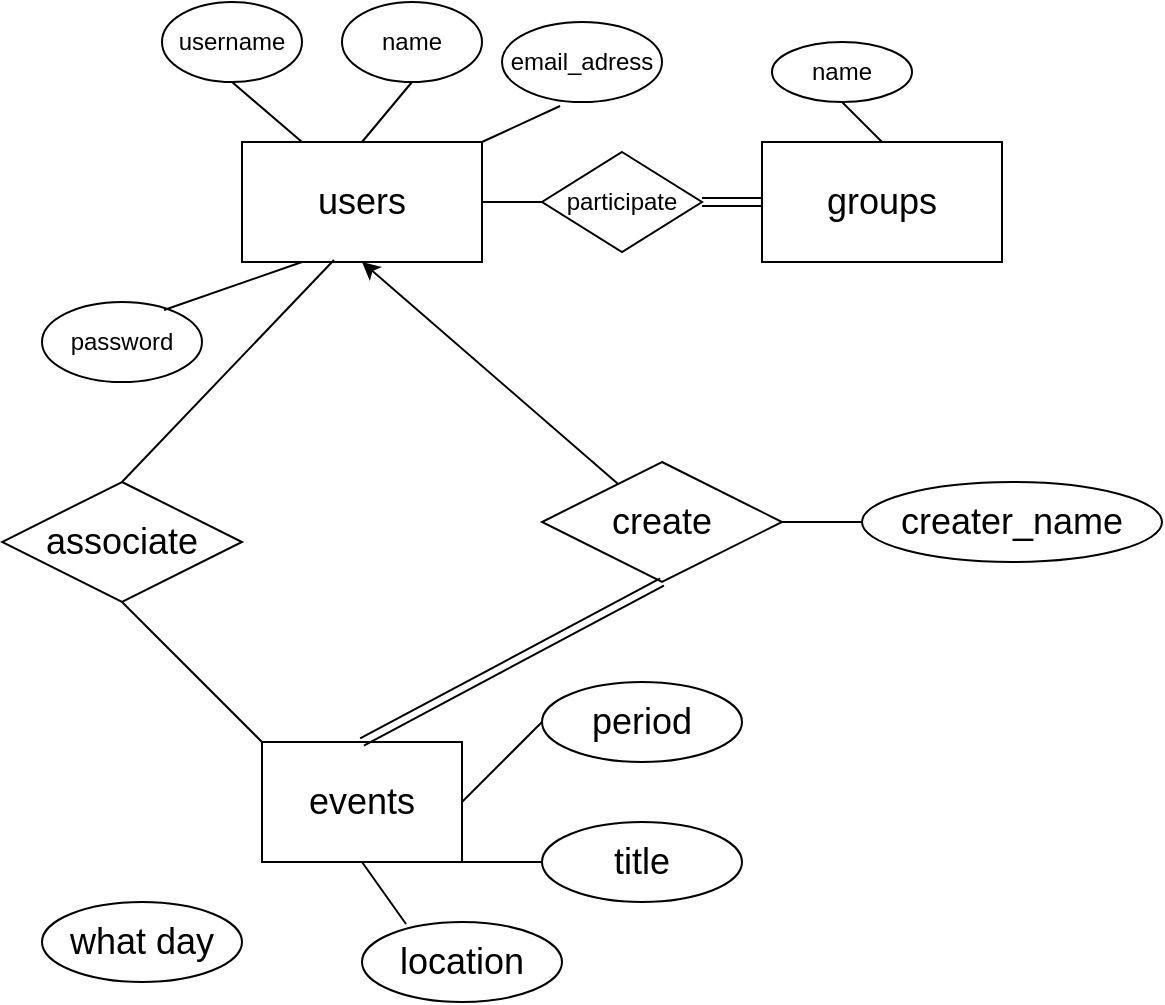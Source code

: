 <mxfile version="20.3.3" type="github">
  <diagram id="R2lEEEUBdFMjLlhIrx00" name="Page-1">
    <mxGraphModel dx="946" dy="532" grid="1" gridSize="10" guides="1" tooltips="1" connect="1" arrows="1" fold="1" page="1" pageScale="1" pageWidth="850" pageHeight="1100" math="0" shadow="0" extFonts="Permanent Marker^https://fonts.googleapis.com/css?family=Permanent+Marker">
      <root>
        <mxCell id="0" />
        <mxCell id="1" parent="0" />
        <mxCell id="HrpYlR0Sw-WBSM7qd5Lc-1" value="name" style="ellipse;whiteSpace=wrap;html=1;" vertex="1" parent="1">
          <mxGeometry x="230" y="70" width="70" height="40" as="geometry" />
        </mxCell>
        <mxCell id="HrpYlR0Sw-WBSM7qd5Lc-2" value="&lt;font style=&quot;font-size: 18px;&quot;&gt;users&lt;/font&gt;" style="rounded=0;whiteSpace=wrap;html=1;" vertex="1" parent="1">
          <mxGeometry x="180" y="140" width="120" height="60" as="geometry" />
        </mxCell>
        <mxCell id="HrpYlR0Sw-WBSM7qd5Lc-3" value="email_adress" style="ellipse;whiteSpace=wrap;html=1;" vertex="1" parent="1">
          <mxGeometry x="310" y="80" width="80" height="40" as="geometry" />
        </mxCell>
        <mxCell id="HrpYlR0Sw-WBSM7qd5Lc-4" value="username" style="ellipse;whiteSpace=wrap;html=1;" vertex="1" parent="1">
          <mxGeometry x="140" y="70" width="70" height="40" as="geometry" />
        </mxCell>
        <mxCell id="HrpYlR0Sw-WBSM7qd5Lc-5" value="password" style="ellipse;whiteSpace=wrap;html=1;" vertex="1" parent="1">
          <mxGeometry x="80" y="220" width="80" height="40" as="geometry" />
        </mxCell>
        <mxCell id="HrpYlR0Sw-WBSM7qd5Lc-6" value="" style="endArrow=none;html=1;rounded=0;exitX=0.763;exitY=0.1;exitDx=0;exitDy=0;exitPerimeter=0;entryX=0.25;entryY=1;entryDx=0;entryDy=0;" edge="1" parent="1" source="HrpYlR0Sw-WBSM7qd5Lc-5" target="HrpYlR0Sw-WBSM7qd5Lc-2">
          <mxGeometry width="50" height="50" relative="1" as="geometry">
            <mxPoint x="220" y="260" as="sourcePoint" />
            <mxPoint x="270" y="210" as="targetPoint" />
          </mxGeometry>
        </mxCell>
        <mxCell id="HrpYlR0Sw-WBSM7qd5Lc-7" value="" style="endArrow=none;html=1;rounded=0;entryX=0.5;entryY=1;entryDx=0;entryDy=0;exitX=0.25;exitY=0;exitDx=0;exitDy=0;" edge="1" parent="1" source="HrpYlR0Sw-WBSM7qd5Lc-2" target="HrpYlR0Sw-WBSM7qd5Lc-4">
          <mxGeometry width="50" height="50" relative="1" as="geometry">
            <mxPoint x="140" y="240" as="sourcePoint" />
            <mxPoint x="190" y="190" as="targetPoint" />
          </mxGeometry>
        </mxCell>
        <mxCell id="HrpYlR0Sw-WBSM7qd5Lc-10" value="" style="endArrow=none;html=1;rounded=0;entryX=0.5;entryY=1;entryDx=0;entryDy=0;exitX=0.5;exitY=0;exitDx=0;exitDy=0;" edge="1" parent="1" source="HrpYlR0Sw-WBSM7qd5Lc-2" target="HrpYlR0Sw-WBSM7qd5Lc-1">
          <mxGeometry width="50" height="50" relative="1" as="geometry">
            <mxPoint x="420" y="260" as="sourcePoint" />
            <mxPoint x="470" y="210" as="targetPoint" />
          </mxGeometry>
        </mxCell>
        <mxCell id="HrpYlR0Sw-WBSM7qd5Lc-11" value="" style="endArrow=none;html=1;rounded=0;entryX=0.363;entryY=1.05;entryDx=0;entryDy=0;entryPerimeter=0;exitX=1;exitY=0;exitDx=0;exitDy=0;" edge="1" parent="1" source="HrpYlR0Sw-WBSM7qd5Lc-2" target="HrpYlR0Sw-WBSM7qd5Lc-3">
          <mxGeometry width="50" height="50" relative="1" as="geometry">
            <mxPoint x="410" y="200" as="sourcePoint" />
            <mxPoint x="460" y="150" as="targetPoint" />
          </mxGeometry>
        </mxCell>
        <mxCell id="HrpYlR0Sw-WBSM7qd5Lc-12" value="&lt;font style=&quot;font-size: 18px;&quot;&gt;groups&lt;/font&gt;" style="rounded=0;whiteSpace=wrap;html=1;" vertex="1" parent="1">
          <mxGeometry x="440" y="140" width="120" height="60" as="geometry" />
        </mxCell>
        <mxCell id="HrpYlR0Sw-WBSM7qd5Lc-13" value="name" style="ellipse;whiteSpace=wrap;html=1;" vertex="1" parent="1">
          <mxGeometry x="445" y="90" width="70" height="30" as="geometry" />
        </mxCell>
        <mxCell id="HrpYlR0Sw-WBSM7qd5Lc-14" value="" style="endArrow=none;html=1;rounded=0;entryX=0.5;entryY=1;entryDx=0;entryDy=0;exitX=0.5;exitY=0;exitDx=0;exitDy=0;" edge="1" parent="1" source="HrpYlR0Sw-WBSM7qd5Lc-12" target="HrpYlR0Sw-WBSM7qd5Lc-13">
          <mxGeometry width="50" height="50" relative="1" as="geometry">
            <mxPoint x="695" y="160" as="sourcePoint" />
            <mxPoint x="745" y="110" as="targetPoint" />
          </mxGeometry>
        </mxCell>
        <mxCell id="HrpYlR0Sw-WBSM7qd5Lc-15" value="participate" style="rhombus;whiteSpace=wrap;html=1;" vertex="1" parent="1">
          <mxGeometry x="330" y="145" width="80" height="50" as="geometry" />
        </mxCell>
        <mxCell id="HrpYlR0Sw-WBSM7qd5Lc-17" value="&lt;font style=&quot;font-size: 18px;&quot;&gt;events&lt;/font&gt;" style="rounded=0;whiteSpace=wrap;html=1;" vertex="1" parent="1">
          <mxGeometry x="190" y="440" width="100" height="60" as="geometry" />
        </mxCell>
        <mxCell id="HrpYlR0Sw-WBSM7qd5Lc-19" value="" style="endArrow=none;html=1;rounded=0;exitX=1;exitY=0.5;exitDx=0;exitDy=0;entryX=0;entryY=0.5;entryDx=0;entryDy=0;" edge="1" parent="1" source="HrpYlR0Sw-WBSM7qd5Lc-2" target="HrpYlR0Sw-WBSM7qd5Lc-15">
          <mxGeometry width="50" height="50" relative="1" as="geometry">
            <mxPoint x="330" y="280" as="sourcePoint" />
            <mxPoint x="380" y="230" as="targetPoint" />
          </mxGeometry>
        </mxCell>
        <mxCell id="HrpYlR0Sw-WBSM7qd5Lc-20" value="" style="shape=link;html=1;rounded=0;entryX=0;entryY=0.5;entryDx=0;entryDy=0;exitX=1;exitY=0.5;exitDx=0;exitDy=0;" edge="1" parent="1" source="HrpYlR0Sw-WBSM7qd5Lc-15" target="HrpYlR0Sw-WBSM7qd5Lc-12">
          <mxGeometry width="100" relative="1" as="geometry">
            <mxPoint x="470" y="170" as="sourcePoint" />
            <mxPoint x="520" y="170" as="targetPoint" />
          </mxGeometry>
        </mxCell>
        <mxCell id="HrpYlR0Sw-WBSM7qd5Lc-31" value="create" style="shape=rhombus;perimeter=rhombusPerimeter;whiteSpace=wrap;html=1;align=center;fontSize=18;" vertex="1" parent="1">
          <mxGeometry x="330" y="300" width="120" height="60" as="geometry" />
        </mxCell>
        <mxCell id="HrpYlR0Sw-WBSM7qd5Lc-32" value="" style="shape=link;html=1;rounded=0;fontSize=18;entryX=0.5;entryY=0;entryDx=0;entryDy=0;exitX=0.5;exitY=1;exitDx=0;exitDy=0;" edge="1" parent="1" source="HrpYlR0Sw-WBSM7qd5Lc-31" target="HrpYlR0Sw-WBSM7qd5Lc-17">
          <mxGeometry relative="1" as="geometry">
            <mxPoint x="330" y="380" as="sourcePoint" />
            <mxPoint x="490" y="380" as="targetPoint" />
          </mxGeometry>
        </mxCell>
        <mxCell id="HrpYlR0Sw-WBSM7qd5Lc-35" value="period" style="ellipse;whiteSpace=wrap;html=1;align=center;fontSize=18;" vertex="1" parent="1">
          <mxGeometry x="330" y="410" width="100" height="40" as="geometry" />
        </mxCell>
        <mxCell id="HrpYlR0Sw-WBSM7qd5Lc-36" value="" style="endArrow=none;html=1;rounded=0;fontSize=18;exitX=1;exitY=0.5;exitDx=0;exitDy=0;entryX=0;entryY=0.5;entryDx=0;entryDy=0;" edge="1" parent="1" source="HrpYlR0Sw-WBSM7qd5Lc-17" target="HrpYlR0Sw-WBSM7qd5Lc-35">
          <mxGeometry relative="1" as="geometry">
            <mxPoint x="420" y="360" as="sourcePoint" />
            <mxPoint x="580" y="360" as="targetPoint" />
          </mxGeometry>
        </mxCell>
        <mxCell id="HrpYlR0Sw-WBSM7qd5Lc-37" value="title" style="ellipse;whiteSpace=wrap;html=1;align=center;fontSize=18;" vertex="1" parent="1">
          <mxGeometry x="330" y="480" width="100" height="40" as="geometry" />
        </mxCell>
        <mxCell id="HrpYlR0Sw-WBSM7qd5Lc-38" value="" style="endArrow=none;html=1;rounded=0;fontSize=18;exitX=1;exitY=1;exitDx=0;exitDy=0;entryX=0;entryY=0.5;entryDx=0;entryDy=0;" edge="1" parent="1" source="HrpYlR0Sw-WBSM7qd5Lc-17" target="HrpYlR0Sw-WBSM7qd5Lc-37">
          <mxGeometry relative="1" as="geometry">
            <mxPoint x="520" y="430" as="sourcePoint" />
            <mxPoint x="680" y="430" as="targetPoint" />
          </mxGeometry>
        </mxCell>
        <mxCell id="HrpYlR0Sw-WBSM7qd5Lc-39" value="" style="endArrow=classic;html=1;rounded=0;fontSize=18;entryX=0.5;entryY=1;entryDx=0;entryDy=0;" edge="1" parent="1" source="HrpYlR0Sw-WBSM7qd5Lc-31" target="HrpYlR0Sw-WBSM7qd5Lc-2">
          <mxGeometry width="50" height="50" relative="1" as="geometry">
            <mxPoint x="410" y="380" as="sourcePoint" />
            <mxPoint x="460" y="330" as="targetPoint" />
          </mxGeometry>
        </mxCell>
        <mxCell id="HrpYlR0Sw-WBSM7qd5Lc-40" value="location" style="ellipse;whiteSpace=wrap;html=1;align=center;fontSize=18;" vertex="1" parent="1">
          <mxGeometry x="240" y="530" width="100" height="40" as="geometry" />
        </mxCell>
        <mxCell id="HrpYlR0Sw-WBSM7qd5Lc-41" value="" style="endArrow=none;html=1;rounded=0;fontSize=18;entryX=0.22;entryY=0.025;entryDx=0;entryDy=0;entryPerimeter=0;exitX=0.5;exitY=1;exitDx=0;exitDy=0;" edge="1" parent="1" source="HrpYlR0Sw-WBSM7qd5Lc-17" target="HrpYlR0Sw-WBSM7qd5Lc-40">
          <mxGeometry width="50" height="50" relative="1" as="geometry">
            <mxPoint x="150" y="580" as="sourcePoint" />
            <mxPoint x="200" y="530" as="targetPoint" />
          </mxGeometry>
        </mxCell>
        <mxCell id="HrpYlR0Sw-WBSM7qd5Lc-42" value="creater_name" style="ellipse;whiteSpace=wrap;html=1;fontSize=18;" vertex="1" parent="1">
          <mxGeometry x="490" y="310" width="150" height="40" as="geometry" />
        </mxCell>
        <mxCell id="HrpYlR0Sw-WBSM7qd5Lc-43" value="" style="endArrow=none;html=1;rounded=0;fontSize=18;exitX=1;exitY=0.5;exitDx=0;exitDy=0;entryX=0;entryY=0.5;entryDx=0;entryDy=0;" edge="1" parent="1" source="HrpYlR0Sw-WBSM7qd5Lc-31" target="HrpYlR0Sw-WBSM7qd5Lc-42">
          <mxGeometry width="50" height="50" relative="1" as="geometry">
            <mxPoint x="470" y="290" as="sourcePoint" />
            <mxPoint x="520" y="240" as="targetPoint" />
          </mxGeometry>
        </mxCell>
        <mxCell id="HrpYlR0Sw-WBSM7qd5Lc-44" value="associate" style="shape=rhombus;perimeter=rhombusPerimeter;whiteSpace=wrap;html=1;align=center;fontSize=18;" vertex="1" parent="1">
          <mxGeometry x="60" y="310" width="120" height="60" as="geometry" />
        </mxCell>
        <mxCell id="HrpYlR0Sw-WBSM7qd5Lc-45" value="" style="endArrow=none;html=1;rounded=0;fontSize=18;entryX=0;entryY=0;entryDx=0;entryDy=0;exitX=0.5;exitY=1;exitDx=0;exitDy=0;" edge="1" parent="1" source="HrpYlR0Sw-WBSM7qd5Lc-44" target="HrpYlR0Sw-WBSM7qd5Lc-17">
          <mxGeometry width="50" height="50" relative="1" as="geometry">
            <mxPoint x="130" y="440" as="sourcePoint" />
            <mxPoint x="180" y="390" as="targetPoint" />
          </mxGeometry>
        </mxCell>
        <mxCell id="HrpYlR0Sw-WBSM7qd5Lc-46" value="" style="endArrow=none;html=1;rounded=0;fontSize=18;entryX=0.383;entryY=0.983;entryDx=0;entryDy=0;entryPerimeter=0;exitX=0.5;exitY=0;exitDx=0;exitDy=0;" edge="1" parent="1" source="HrpYlR0Sw-WBSM7qd5Lc-44" target="HrpYlR0Sw-WBSM7qd5Lc-2">
          <mxGeometry width="50" height="50" relative="1" as="geometry">
            <mxPoint x="210" y="310" as="sourcePoint" />
            <mxPoint x="260" y="260" as="targetPoint" />
          </mxGeometry>
        </mxCell>
        <mxCell id="HrpYlR0Sw-WBSM7qd5Lc-49" value="what day" style="ellipse;whiteSpace=wrap;html=1;align=center;fontSize=18;" vertex="1" parent="1">
          <mxGeometry x="80" y="520" width="100" height="40" as="geometry" />
        </mxCell>
      </root>
    </mxGraphModel>
  </diagram>
</mxfile>
